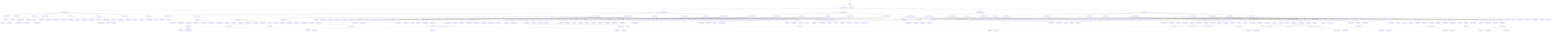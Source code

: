 flowchart TD
    Start([Start]) --> Login[Login]
    Login -->|Valid Credentials| Dashboard[Role-specific Dashboard]
    Login -->|Invalid Credentials| LoginFail[Login Failed]
    LoginFail --> Login
    
    %% SaaS Admin User Flow (Complete)
    Dashboard -->|SaaS Admin| SaaSAdminDashboard[SaaS Admin Dashboard]
    SaaSAdminDashboard --> ManageTenants[Manage Tenants]
    SaaSAdminDashboard --> ManageSaaSSettings[Platform Settings]
    SaaSAdminDashboard --> ManageSaaSTeam[Platform Team]
    SaaSAdminDashboard --> ViewPlatformAnalytics[Platform Analytics]
    SaaSAdminDashboard --> ActivityMonitoring[System Activity]
    SaaSAdminDashboard --> AuditLogs[Audit Logs]
    SaaSAdminDashboard --> BackupRestore[Backup & Restore]
    SaaSAdminDashboard --> SystemHealth[System Health]
    
    ManageTenants --> ListTenants[Tenant List]
    ListTenants --> AddTenant[Add Tenant]
    ListTenants --> EditTenant[Edit Tenant]
    ListTenants --> DeactivateTenant[Deactivate Tenant]
    
    ManageSaaSSettings --> ManageBillingPlans[Billing Plans]
    ManageSaaSSettings --> SystemConfig[System Configuration]
    ManageSaaSSettings --> EmailTemplates[Email Templates]
    
    ManageSaaSTeam --> ListSaaSTeam[Team List]
    ListSaaSTeam --> AddSaaSMember[Add Team Member]
    ListSaaSTeam --> EditSaaSMember[Edit Team Member]
    ListSaaSTeam --> DeactivateSaaSMember[Deactivate Member]
    
    ViewPlatformAnalytics --> TenantGrowth[Tenant Growth]
    ViewPlatformAnalytics --> RevenueAnalytics[Revenue Analytics]
    ViewPlatformAnalytics --> UsageStats[Usage Statistics]
    
    ActivityMonitoring --> UserRegistration[User Registration]
    ActivityMonitoring --> TenantActivity[Tenant Activity]
    ActivityMonitoring --> SalesActivity[Sales Activity]
    ActivityMonitoring --> InventoryActivity[Inventory Activity]
    
    AuditLogs --> UserLogs[User Action Logs]
    AuditLogs --> SecurityLogs[Security Logs]
    AuditLogs --> SystemLogs[System Change Logs]
    AuditLogs --> ExportLogs[Export Logs]
    
    BackupRestore --> ConfigureBackups[Configure Backups]
    BackupRestore --> ManualBackup[Manual Backup]
    BackupRestore --> RestoreData[Restore Data]
    
    SystemHealth --> ServerMetrics[Server Metrics]
    SystemHealth --> DatabaseMetrics[Database Metrics]
    SystemHealth --> APIUsage[API Usage]
    SystemHealth --> ErrorRates[Error Rates]
    
    %% Tenant Admin User Flow (Complete)
    Dashboard -->|Tenant Admin| TenantAdminDashboard[Tenant Admin Dashboard]
    TenantAdminDashboard --> ManageShops[Manage Shops]
    TenantAdminDashboard --> ManageTeam[Manage Business Team]
    TenantAdminDashboard --> ViewBusinessReports[Business Reports]
    TenantAdminDashboard --> BusinessSettings[Business Settings]
    TenantAdminDashboard --> ManageBrands[Manage Brands]
    TenantAdminDashboard --> ManageSuppliers[Manage Suppliers]
    TenantAdminDashboard --> ManageTaxes[Manage Taxes]
    TenantAdminDashboard --> FinancialAccounting[Financial Accounting]
    
    ManageShops --> ListShops[Shop List]
    ListShops --> AddShop[Add Shop]
    ListShops --> EditShop[Edit Shop]
    ListShops --> DeactivateShop[Deactivate Shop]
    ListShops --> ShopPerformance[Shop Performance]
    
    ManageTeam --> ListTeamMembers[Team List]
    ListTeamMembers --> AddTeamMember[Add Team Member]
    ListTeamMembers --> EditTeamMember[Edit Team Member]
    ListTeamMembers --> AssignToShops[Assign to Shops]
    ListTeamMembers --> DeactivateTeamMember[Deactivate Member]
    ListTeamMembers --> MemberPerformance[Member Performance]
    
    AddTeamMember --> SelectRole[Select Role]
    SelectRole -->|Manager| AddManager[Add Manager]
    SelectRole -->|Assistant Manager| AddAsstManager[Add Assistant Manager]
    SelectRole -->|Executive| AddExecutive[Add Executive]
    
    ManageBrands --> BrandsList[Brand List]
    BrandsList --> AddBrand[Add Brand]
    BrandsList --> EditBrand[Edit Brand]
    BrandsList --> DeactivateBrand[Deactivate Brand]
    BrandsList --> BrandCategories[Brand Categories]
    BrandsList --> PriceManagement[Price Management]
    
    PriceManagement --> SetRegularPrice[Regular Price]
    PriceManagement --> SetDiscountPrice[Discount Price]
    PriceManagement --> BulkPriceUpdate[Bulk Price Update]
    PriceManagement --> PriceHistory[Price History]
    
    BrandCategories --> CategoryList[Category List]
    CategoryList --> AddCategory[Add Category]
    CategoryList --> EditCategory[Edit Category]
    CategoryList --> AssignBrands[Assign Brands]
    
    ManageSuppliers --> SuppliersList[Supplier List]
    SuppliersList --> AddSupplier[Add Supplier]
    SuppliersList --> EditSupplier[Edit Supplier]
    SuppliersList --> DeactivateSupplier[Deactivate Supplier]
    SuppliersList --> SupplierProducts[Supplier Products]
    SuppliersList --> SupplierHistory[Supplier History]
    SuppliersList --> SupplierContacts[Supplier Contacts]
    
    ManageTaxes --> TaxRates[Tax Rates]
    TaxRates --> AddTaxRate[Add Tax Rate]
    TaxRates --> EditTaxRate[Edit Tax Rate]
    TaxRates --> AssignProductTaxes[Assign To Products]
    TaxRates --> TaxCategories[Tax Categories]
    TaxRates --> TaxCalculator[Tax Calculator]
    
    FinancialAccounting --> ChartOfAccounts[Chart of Accounts]
    FinancialAccounting --> GeneralLedger[General Ledger]
    FinancialAccounting --> ProfitLossReport[Profit & Loss]
    FinancialAccounting --> BalanceSheet[Balance Sheet]
    FinancialAccounting --> TaxReporting[Tax Reporting]
    FinancialAccounting --> BankReconciliation[Bank Reconciliation]
    
    BusinessSettings --> CompanyProfile[Company Profile]
    BusinessSettings --> NotificationSettings[Notifications]
    BusinessSettings --> ApprovalSettings[Approval Workflow]
    BusinessSettings --> RolePermissions[Role Permissions]
    BusinessSettings --> PaymentMethods[Payment Methods]
    
    %% Manager User Flow (Complete)
    Dashboard -->|Manager| ManagerDashboard[Manager Dashboard]
    ManagerDashboard --> ManageInventory[Inventory Management]
    ManagerDashboard --> ManageSales[Sales Management]
    ManagerDashboard --> ViewAnalytics[Analytics]
    ManagerDashboard --> ManageReports[Reports]
    ManagerDashboard --> VerifyFinancials[Financial Verification]
    ManagerDashboard --> ManagePurchases[Purchase Management]
    ManagerDashboard --> ApprovalCenter[Approval Center]
    
    ManageInventory --> ViewStockLevels[Stock Levels]
    ManageInventory --> StockTransfers[Stock Transfers]
    ManageInventory --> ApproveAdjustments[Approve Adjustments]
    ManageInventory --> ExpiryTracking[Expiry Tracking]
    ManageInventory --> AddEditBrands[Add/Edit Brands]
    ManageInventory --> StockAlerts[Stock Alerts]
    
    ViewStockLevels --> CurrentStock[Current Stock]
    ViewStockLevels --> LowStock[Low Stock]
    ViewStockLevels --> StockHistory[Stock History]
    ViewStockLevels --> CompareShops[Compare Shops]
    
    ExpiryTracking --> SetExpiry[Set Expiry]
    ExpiryTracking --> ViewExpiring[View Expiring]
    ExpiryTracking --> ExpiryAlerts[Expiry Alerts]
    ExpiryTracking --> ExpiryActions[Expiry Actions]
    
    ManageSales --> ApproveSales[Approve Sales]
    ManageSales --> ViewSalesHistory[Sales History]
    ManageSales --> ManageReturns[Returns]
    ManageSales --> SalesReporting[Sales Reporting]
    ManageSales --> SalesTargets[Sales Targets]
    
    ApproveSales --> ReviewSales[Review Sales]
    ApproveSales --> BatchApprove[Batch Approve]
    ApproveSales --> RequestChanges[Request Changes]
    
    ManageReturns --> ViewPendingReturns[Pending Returns]
    ManageReturns --> ApproveReturns[Approve Returns]
    ManageReturns --> ReturnHistory[Return History]
    
    ViewAnalytics --> SalesAnalytics[Sales Analytics]
    ViewAnalytics --> InventoryAnalytics[Inventory Analytics]
    ViewAnalytics --> FinancialAnalytics[Financial Analytics]
    ViewAnalytics --> ExecutivePerformance[Executive Performance]
    ViewAnalytics --> ShopPerformanceAnalytics[Shop Performance]
    ViewAnalytics --> TaxAnalytics[Tax Analytics]
    ViewAnalytics --> SupplierAnalytics[Supplier Analytics]
    
    ManageReports --> GenerateReports[Generate Reports]
    ManageReports --> ScheduleReports[Schedule Reports]
    ManageReports --> CustomReports[Custom Reports]
    ManageReports --> ReportHistory[Report History]
    ManageReports --> ExportReports[Export Reports]
    
    VerifyFinancials --> ReviewDeposits[Review Deposits]
    VerifyFinancials --> VerifyBankDeposits[Verify Bank Deposits]
    VerifyFinancials --> VerifyUPITransactions[Verify UPI Transactions]
    VerifyFinancials --> ReconcileFinancials[Reconcile Financials]
    VerifyFinancials --> ReviewExpenses[Review Expenses]
    
    ManagePurchases --> CreatePO[Create Purchase Orders]
    ManagePurchases --> TrackPO[Track Purchase Orders]
    ManagePurchases --> ReceiveInventory[Receive Inventory]
    ManagePurchases --> ViewPurchaseHistory[Purchase History]
    ManagePurchases --> ManageInvoices[Manage Invoices]
    
    CreatePO --> SelectSupplier[Select Supplier]
    CreatePO --> AddPOItems[Add Items]
    CreatePO --> SetQuantitiesRates[Set Quantities & Rates]
    CreatePO --> ApplyTaxes[Apply Taxes]
    CreatePO --> CalculateTotals[Calculate Totals]
    CreatePO --> SubmitPO[Submit PO]
    
    ReceiveInventory --> SelectPO[Select PO]
    ReceiveInventory --> VerifyItems[Verify Items]
    ReceiveInventory --> RecordDiscrepancies[Record Discrepancies]
    ReceiveInventory --> BatchDetails[Batch Details]
    ReceiveInventory --> ExpiryDates[Expiry Dates]
    ReceiveInventory --> UpdateStock[Update Stock]
    ReceiveInventory --> GenerateGRN[Generate GRN]
    
    ApprovalCenter --> ApproveSalesCenter[Sales Approvals]
    ApprovalCenter --> ApproveAdjustmentsCenter[Adjustment Approvals]
    ApprovalCenter --> ApproveReturnsCenter[Return Approvals]
    ApprovalCenter --> ApproveDepositsCenter[Deposit Approvals]
    ApprovalCenter --> ApprovePurchasesCenter[Purchase Approvals]
    ApprovalCenter --> BatchApprovals[Batch Approvals]
    
    %% Assistant Manager User Flow (Complete)
    Dashboard -->|Assistant Manager| AsstManagerDashboard[Assistant Manager Dashboard]
    AsstManagerDashboard --> AMInventory[Inventory Management]
    AsstManagerDashboard --> AMApprovals[Pending Approvals]
    AsstManagerDashboard --> AMAnalytics[Analytics]
    AsstManagerDashboard --> AMPurchases[Purchase Management]
    AsstManagerDashboard --> AMReports[Reports]
    
    AMInventory --> AMViewStock[View Stock]
    AMInventory --> AMAddBrands[Add/Edit Brands]
    AMInventory --> AMExpiryTracking[Expiry Tracking]
    AMInventory --> AMStockTransfers[Stock Transfers]
    
    AMApprovals --> AMSales[Sales Approvals]
    AMApprovals --> AMAdjustments[Adjustment Approvals]
    AMApprovals --> AMReturns[Return Approvals]
    AMApprovals --> AMDeposits[Deposit Approvals]
    AMApprovals --> AMPendingPurchases[Purchase Approvals]
    
    AMPurchases --> AMCreatePO[Create Purchase Orders]
    AMPurchases --> AMTrackPO[Track Purchase Orders]
    AMPurchases --> AMReceiveInventory[Receive Inventory]
    
    AMAnalytics --> AMSalesAnalytics[Sales Analytics]
    AMAnalytics --> AMInventoryAnalytics[Inventory Analytics]
    AMAnalytics --> AMExecutiveAnalytics[Executive Analytics]
    
    AMReports --> AMGenerateReports[Generate Reports]
    AMReports --> AMViewReportHistory[View Report History]
    
    %% Executive User Flow (Complete)
    Dashboard -->|Executive| ExecutiveDashboard[Executive Dashboard]
    ExecutiveDashboard --> MultiShopSelect[Multi-Shop Selector]
    ExecutiveDashboard --> RecordSales[Record Sales]
    ExecutiveDashboard --> StockAdjustment[Stock Adjustment]
    ExecutiveDashboard --> ProcessReturns[Process Returns]
    ExecutiveDashboard --> ViewSummary[Daily Summary]
    ExecutiveDashboard --> ManageCash[Cash Management]
    ExecutiveDashboard --> CheckExpiry[Expiry Management]
    ExecutiveDashboard --> MyApprovals[My Approvals]
    ExecutiveDashboard --> MyReports[My Reports]
    
    %% Enhanced Executive Flows (Complete)
    MultiShopSelect --> ShopSwitch[Quick Shop Switch]
    MultiShopSelect --> ShopDashboard[Shop Dashboard]
    
    RecordSales --> CreateSale[New Sale]
    RecordSales --> BatchSale[Batch Sale Entry]
    RecordSales --> ViewSaleHistory[View Sales History]
    RecordSales --> DraftSales[Draft Sales]
    
    CreateSale --> SelectShop[Select Shop]
    CreateSale --> AddSaleItems[Add Items]
    CreateSale --> ApplySaleTaxes[Apply Taxes]
    CreateSale --> SetPaymentMethod[Set Payment Method]
    CreateSale --> CalculateSaleTotal[Calculate Total]
    CreateSale --> SubmitSingleSale[Submit Sale]
    
    BatchSale --> FilterCategories[Filter Categories]
    BatchSale --> SelectBrands[Select Brands]
    BatchSale --> EnterQuantities[Enter Quantities]
    BatchSale --> AddDiscounts[Add Discounts]
    BatchSale --> AddRemarks[Add Remarks]
    BatchSale --> ApplyBatchTaxes[Apply Taxes]
    BatchSale --> CalculateBatchTotal[Calculate Total]
    BatchSale --> SubmitBatchSale[Submit Batch]
    
    AddDiscounts --> RegularPrice[Regular Price]
    AddDiscounts --> DiscountPrice[Discount Price]
    AddDiscounts --> DiscountReason[Discount Reason]
    
    StockAdjustment --> SingleAdjust[Single Adjustment]
    StockAdjustment --> BatchAdjust[Batch Adjustment]
    StockAdjustment --> ViewAdjustmentHistory[Adjustment History]
    StockAdjustment --> DraftAdjustments[Draft Adjustments]
    
    SingleAdjust --> SelectShopAdjust[Select Shop]
    SingleAdjust --> SelectItemAdjust[Select Item]
    SingleAdjust --> EnterNewQuantity[Enter New Quantity]
    SingleAdjust --> ProvideReason[Provide Reason]
    SingleAdjust --> SubmitSingleAdjust[Submit Adjustment]
    
    BatchAdjust --> FilterStock[Filter Stock]
    BatchAdjust --> QuickEntry[Quick Entry]
    BatchAdjust --> SplitTypes[Split by Types]
    BatchAdjust --> RecordReasons[Record Reasons]
    BatchAdjust --> ReviewChanges[Review Changes]
    BatchAdjust --> SubmitBatchAdjust[Submit Batch]
    
    SplitTypes --> RegularSale[Regular Sales]
    SplitTypes --> DiscountSale[Discount Sales]
    SplitTypes --> Complimentary[Complimentary]
    SplitTypes --> Breakage[Breakage/Loss]
    
    ProcessReturns --> CreateReturnRequest[Create Return]
    ProcessReturns --> ViewReturnHistory[Return History]
    
    CreateReturnRequest --> SelectSaleReturn[Select Sale]
    CreateReturnRequest --> SelectReturnItems[Select Items]
    CreateReturnRequest --> EnterReturnQty[Enter Quantities]
    CreateReturnRequest --> ProvideReturnReason[Provide Reason]
    CreateReturnRequest --> SubmitReturn[Submit Return]
    
    ManageCash --> CashBalance[Cash Balance]
    ManageCash --> BankDeposit[Bank Deposit]
    ManageCash --> UPITransaction[UPI Transaction]
    ManageCash --> Expenses[Expenses]
    ManageCash --> CashHistory[Cash History]
    
    CashBalance --> ViewOpeningBalance[Opening Balance]
    CashBalance --> ViewCurrentBalance[Current Balance]
    CashBalance --> RecordCashSales[Cash Sales]
    
    BankDeposit --> EnterDepositAmount[Enter Amount]
    BankDeposit --> SelectDepositDate[Select Date]
    BankDeposit --> UploadDepositReceipt[Upload Receipt]
    BankDeposit --> DepositRemarks[Add Remarks]
    BankDeposit --> SubmitDeposit[Submit Deposit]
    
    UPITransaction --> EnterUPIAmount[Enter Amount]
    UPITransaction --> EnterReferenceNumber[Enter Reference]
    UPITransaction --> UploadUPIScreenshot[Upload Screenshot]
    UPITransaction --> UPIRemarks[Add Remarks]
    UPITransaction --> SubmitUPI[Submit UPI]
    
    Expenses --> ExpenseCategories[Expense Categories]
    Expenses --> EnterExpenseAmount[Enter Amount]
    Expenses --> ExpenseReason[Expense Reason]
    Expenses --> UploadExpenseReceipt[Upload Receipt]
    Expenses --> SubmitExpense[Submit Expense]
    
    ViewSummary --> TodaySummary[Today's Summary]
    ViewSummary --> PaymentBreakdown[Payment Breakdown]
    ViewSummary --> TaxSummary[Tax Summary]
    ViewSummary --> BrandwiseSales[Brandwise Sales]
    ViewSummary --> SummarySales[Sales Summary]
    ViewSummary --> SummaryInventory[Inventory Summary]
    ViewSummary --> SummaryFinancials[Financial Summary]
    
    CheckExpiry --> ViewExpiryList[View Expiry List]
    CheckExpiry --> ReportExpiry[Report Expiry]
    CheckExpiry --> ExpiryAction[Take Action]
    
    MyApprovals --> ViewPendingItems[Pending Items]
    MyApprovals --> ViewApprovedItems[Approved Items]
    MyApprovals --> ViewRejectedItems[Rejected Items]
    MyApprovals --> ResubmitRejected[Resubmit Rejected]
    
    MyReports --> DailySalesReport[Daily Sales]
    MyReports --> InventoryReport[Inventory Report]
    MyReports --> CashReport[Cash Report]
    MyReports --> CustomExecutiveReport[Custom Report]
    
    %% Approval Flows (Complete)
    SubmitSingleSale --> SalePending[Sale Pending Approval]
    SubmitBatchSale --> SalePending
    SalePending --> SaleApproved[Sale Approved]
    SalePending --> SaleRejected[Sale Rejected]
    
    SubmitSingleAdjust --> AdjustmentPending[Adjustment Pending]
    SubmitBatchAdjust --> AdjustmentPending
    AdjustmentPending --> AdjustApproved[Adjustment Approved]
    AdjustmentPending --> AdjustRejected[Adjustment Rejected]
    
    SubmitReturn --> ReturnPending[Return Pending]
    ReturnPending --> ReturnApproved[Return Approved]
    ReturnPending --> ReturnRejected[Return Rejected]
    
    SubmitDeposit --> DepositPending[Deposit Pending]
    DepositPending --> DepositVerified[Deposit Verified]
    DepositPending --> DepositRejected[Deposit Rejected]
    
    SubmitUPI --> UPIPending[UPI Pending]
    UPIPending --> UPIVerified[UPI Verified]
    UPIPending --> UPIRejected[UPI Rejected]
    
    SubmitExpense --> ExpensePending[Expense Pending]
    ExpensePending --> ExpenseApproved[Expense Approved]
    ExpensePending --> ExpenseRejected[Expense Rejected]
    
    SubmitPO --> POPending[PO Pending]
    POPending --> POApproved[PO Approved]
    POPending --> PORejected[PO Rejected]
    
    %% Reporting System (Complete)
    ViewBusinessReports --> ReportFilters[Filter Reports]
    ViewBusinessReports --> SalesReport[Sales Reports]
    ViewBusinessReports --> InventoryReport[Inventory Reports]
    ViewBusinessReports --> CashReport[Cash Flow Reports]
    ViewBusinessReports --> TaxReport[Tax Reports]
    ViewBusinessReports --> SupplierReport[Supplier Reports]
    ViewBusinessReports --> ExpiryReport[Expiry Reports]
    ViewBusinessReports --> ExecutiveReport[Executive Reports]
    ViewBusinessReports --> ProfitReport[Profit Analysis]
    ViewBusinessReports --> FinancialStatements[Financial Statements]
    
    ReportFilters --> FilterByDate[Filter by Date]
    ReportFilters --> FilterByShop[Filter by Shop]
    ReportFilters --> FilterByBrand[Filter by Brand]
    ReportFilters --> FilterByCategory[Filter by Category]
    ReportFilters --> FilterByExecutive[Filter by Executive]
    ReportFilters --> FilterBySupplier[Filter by Supplier]
    
    SalesReport --> DailySales[Daily Sales]
    SalesReport --> MonthlySales[Monthly Sales]
    SalesReport --> BrandwiseSalesReport[Brandwise Sales]
    SalesReport --> ShopwiseSales[Shopwise Sales]
    SalesReport --> ExecutivewiseSales[Executivewise Sales]
    
    InventoryReport --> CurrentInventory[Current Inventory]
    InventoryReport --> InventoryMovement[Inventory Movement]
    InventoryReport --> StockAdjustmentReport[Stock Adjustments]
    InventoryReport --> ExpiryStatusReport[Expiry Status]
    
    CashReport --> DailyCashFlow[Daily Cash Flow]
    CashReport --> BankDepositsReport[Bank Deposits]
    CashReport --> UPITransactionsReport[UPI Transactions]
    CashReport --> ExpensesReport[Expenses Report]
    
    TaxReport --> TaxCollectionReport[Tax Collection]
    TaxReport --> TaxSummaryReport[Tax Summary]
    TaxReport --> TaxCategoryReport[Tax by Category]
    
    %% Data Export & Import
    ReportFilters --> ExportData[Export Data]
    ExportData --> ExportToExcel[Export to Excel]
    ExportData --> ExportToCSV[Export to CSV]
    ExportData --> ExportToPDF[Export to PDF]
    
    BusinessSettings --> ImportData[Import Data]
    ImportData --> ImportProducts[Import Products]
    ImportData --> ImportSuppliers[Import Suppliers]
    ImportData --> ImportInventory[Import Inventory]